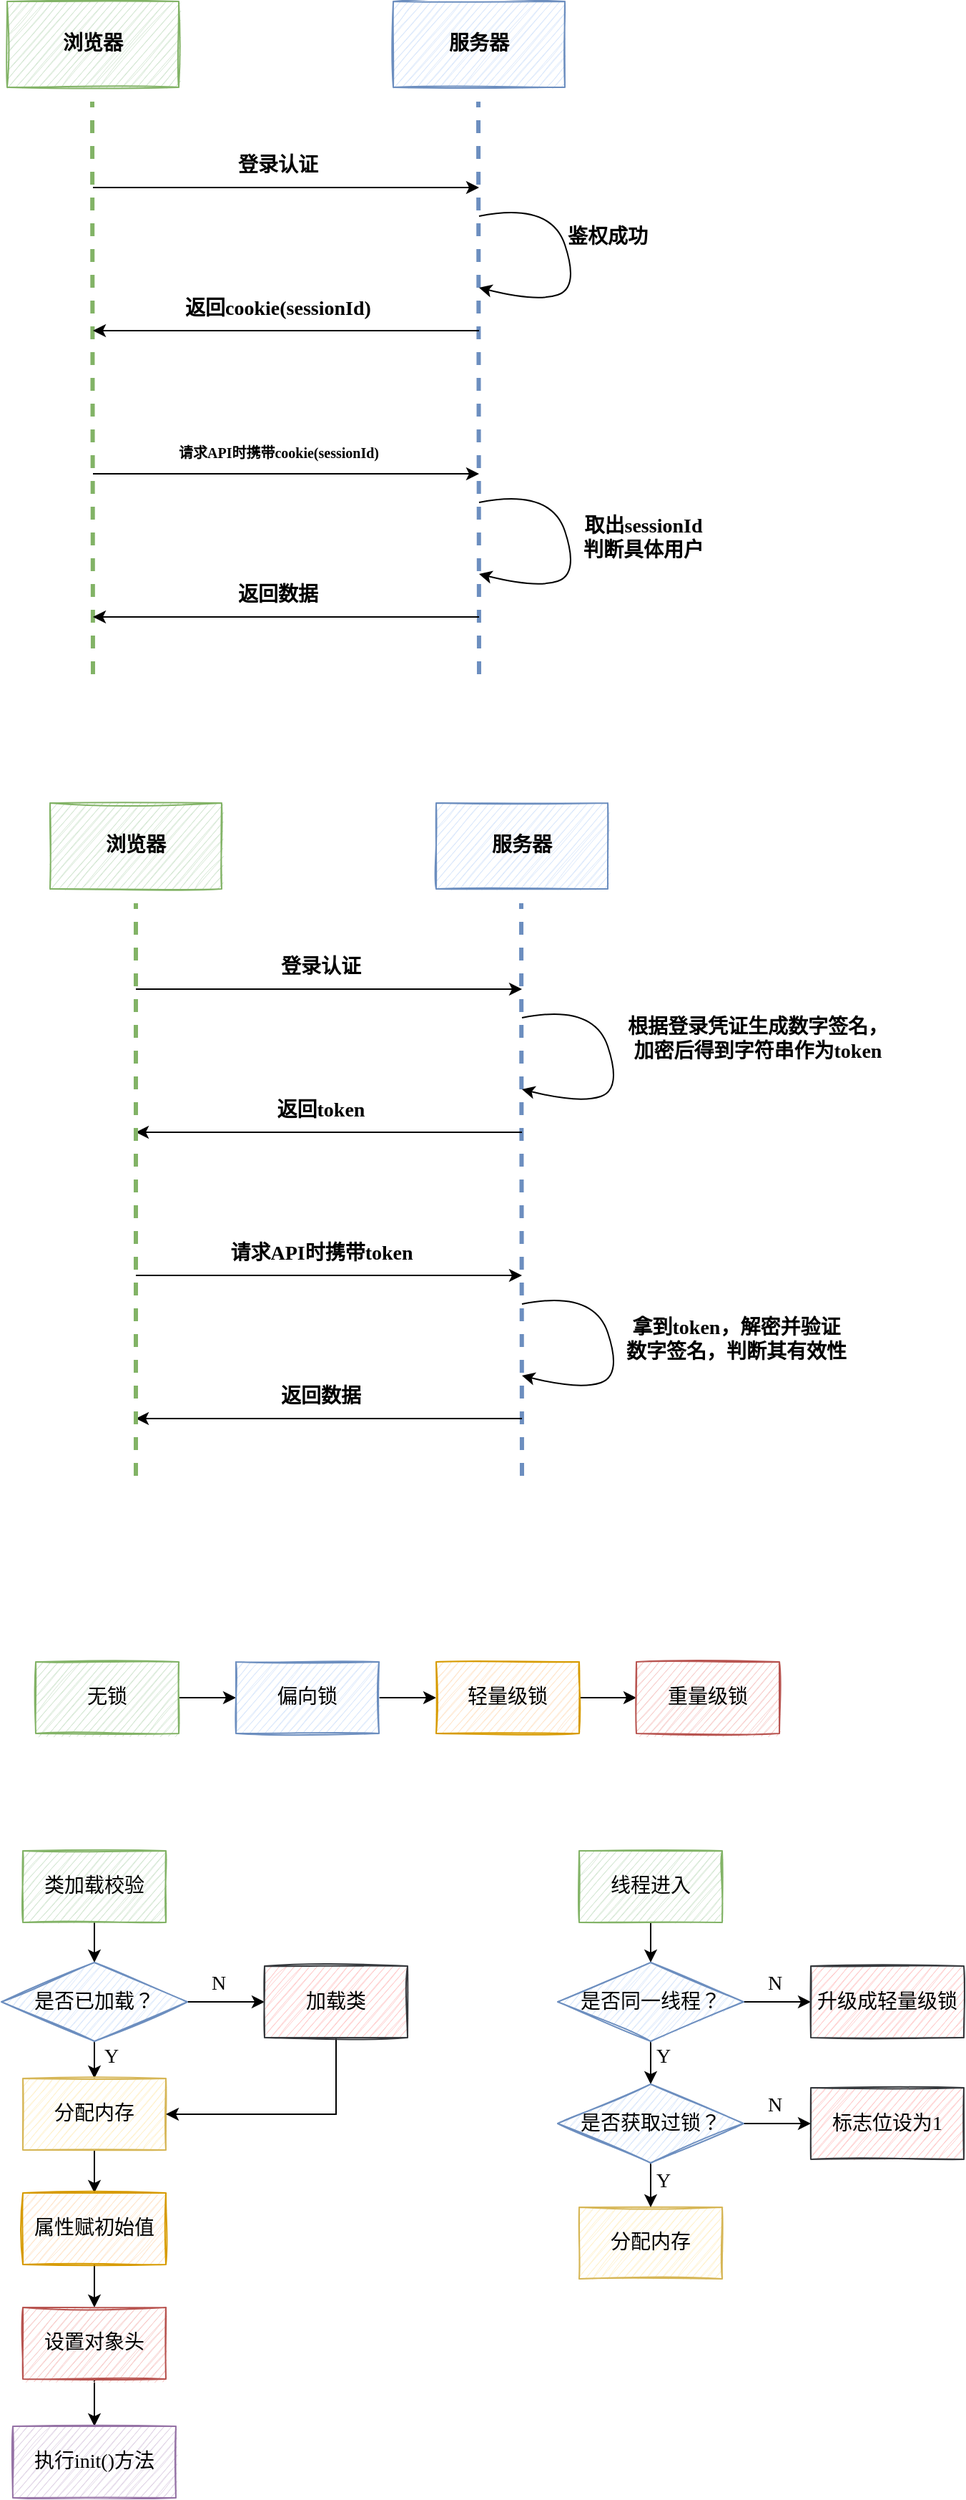 <mxfile version="18.1.2" type="github">
  <diagram id="XjVkoh3s6qNT3mLwqElE" name="第 1 页">
    <mxGraphModel dx="1697" dy="917" grid="0" gridSize="10" guides="1" tooltips="1" connect="1" arrows="1" fold="1" page="1" pageScale="1" pageWidth="827" pageHeight="1169" math="0" shadow="0">
      <root>
        <mxCell id="0" />
        <mxCell id="1" parent="0" />
        <mxCell id="EwMLj1MMuvyPxPRpaQWR-1" value="" style="group;fontStyle=1" parent="1" vertex="1" connectable="0">
          <mxGeometry x="90" y="50" width="500" height="450" as="geometry" />
        </mxCell>
        <mxCell id="jYE5WnwlVPZ0vAVxvm49-1" value="浏览器" style="rounded=0;whiteSpace=wrap;html=1;fontFamily=Lucida Console;fillColor=#d5e8d4;strokeColor=#82b366;sketch=1;fontSize=14;fontStyle=1" parent="EwMLj1MMuvyPxPRpaQWR-1" vertex="1">
          <mxGeometry width="120" height="60" as="geometry" />
        </mxCell>
        <mxCell id="jYE5WnwlVPZ0vAVxvm49-2" value="" style="endArrow=none;html=1;rounded=0;dashed=1;fontFamily=Lucida Console;fillColor=#d5e8d4;strokeColor=#82b366;fontSize=14;fontStyle=1;strokeWidth=3;" parent="EwMLj1MMuvyPxPRpaQWR-1" edge="1">
          <mxGeometry width="50" height="50" relative="1" as="geometry">
            <mxPoint x="60" y="470" as="sourcePoint" />
            <mxPoint x="59.5" y="70" as="targetPoint" />
          </mxGeometry>
        </mxCell>
        <mxCell id="jYE5WnwlVPZ0vAVxvm49-3" value="服务器" style="rounded=0;whiteSpace=wrap;html=1;fontFamily=Lucida Console;fillColor=#dae8fc;strokeColor=#6c8ebf;sketch=1;fontSize=14;fontStyle=1" parent="EwMLj1MMuvyPxPRpaQWR-1" vertex="1">
          <mxGeometry x="270" width="120" height="60" as="geometry" />
        </mxCell>
        <mxCell id="jYE5WnwlVPZ0vAVxvm49-4" value="" style="endArrow=none;html=1;rounded=0;dashed=1;fontFamily=Lucida Console;fillColor=#dae8fc;strokeColor=#6c8ebf;fontSize=14;fontStyle=1;strokeWidth=3;" parent="EwMLj1MMuvyPxPRpaQWR-1" edge="1">
          <mxGeometry width="50" height="50" relative="1" as="geometry">
            <mxPoint x="330" y="470" as="sourcePoint" />
            <mxPoint x="329.5" y="70" as="targetPoint" />
          </mxGeometry>
        </mxCell>
        <mxCell id="jYE5WnwlVPZ0vAVxvm49-5" value="" style="endArrow=classic;html=1;rounded=0;targetPerimeterSpacing=0;startArrow=none;startFill=0;endFill=1;fontFamily=Lucida Console;fontSize=14;fontStyle=1" parent="EwMLj1MMuvyPxPRpaQWR-1" edge="1">
          <mxGeometry width="50" height="50" relative="1" as="geometry">
            <mxPoint x="60" y="130" as="sourcePoint" />
            <mxPoint x="330" y="130" as="targetPoint" />
          </mxGeometry>
        </mxCell>
        <mxCell id="jYE5WnwlVPZ0vAVxvm49-6" value="" style="endArrow=none;html=1;rounded=0;targetPerimeterSpacing=0;startArrow=classic;startFill=1;endFill=0;fontFamily=Lucida Console;fontSize=14;fontStyle=1" parent="EwMLj1MMuvyPxPRpaQWR-1" edge="1">
          <mxGeometry width="50" height="50" relative="1" as="geometry">
            <mxPoint x="60" y="230" as="sourcePoint" />
            <mxPoint x="330" y="230" as="targetPoint" />
          </mxGeometry>
        </mxCell>
        <mxCell id="jYE5WnwlVPZ0vAVxvm49-7" value="" style="endArrow=classic;html=1;rounded=0;targetPerimeterSpacing=0;startArrow=none;startFill=0;endFill=1;fontFamily=Lucida Console;fontSize=14;fontStyle=1" parent="EwMLj1MMuvyPxPRpaQWR-1" edge="1">
          <mxGeometry width="50" height="50" relative="1" as="geometry">
            <mxPoint x="60" y="330" as="sourcePoint" />
            <mxPoint x="330" y="330" as="targetPoint" />
          </mxGeometry>
        </mxCell>
        <mxCell id="jYE5WnwlVPZ0vAVxvm49-8" value="登录认证" style="text;html=1;strokeColor=none;fillColor=none;align=center;verticalAlign=middle;whiteSpace=wrap;rounded=0;fontFamily=Lucida Console;fontSize=14;fontStyle=1" parent="EwMLj1MMuvyPxPRpaQWR-1" vertex="1">
          <mxGeometry x="130" y="100" width="119" height="30" as="geometry" />
        </mxCell>
        <mxCell id="jYE5WnwlVPZ0vAVxvm49-9" value="返回cookie(sessionId)" style="text;html=1;strokeColor=none;fillColor=none;align=center;verticalAlign=middle;whiteSpace=wrap;rounded=0;fontFamily=Lucida Console;fontSize=14;fontStyle=1" parent="EwMLj1MMuvyPxPRpaQWR-1" vertex="1">
          <mxGeometry x="94" y="200" width="191" height="30" as="geometry" />
        </mxCell>
        <mxCell id="jYE5WnwlVPZ0vAVxvm49-10" value="请求API时携带cookie(sessionId)" style="text;html=1;strokeColor=none;fillColor=none;align=center;verticalAlign=middle;whiteSpace=wrap;rounded=0;fontFamily=Lucida Console;fontSize=10;fontStyle=1" parent="EwMLj1MMuvyPxPRpaQWR-1" vertex="1">
          <mxGeometry x="74.5" y="300" width="230" height="30" as="geometry" />
        </mxCell>
        <mxCell id="jYE5WnwlVPZ0vAVxvm49-11" value="" style="curved=1;endArrow=classic;html=1;rounded=0;targetPerimeterSpacing=0;fontFamily=Lucida Console;fontSize=14;fontStyle=1" parent="EwMLj1MMuvyPxPRpaQWR-1" edge="1">
          <mxGeometry width="50" height="50" relative="1" as="geometry">
            <mxPoint x="330" y="150" as="sourcePoint" />
            <mxPoint x="330" y="200" as="targetPoint" />
            <Array as="points">
              <mxPoint x="380" y="140" />
              <mxPoint x="400" y="200" />
              <mxPoint x="370" y="210" />
            </Array>
          </mxGeometry>
        </mxCell>
        <mxCell id="jYE5WnwlVPZ0vAVxvm49-12" value="鉴权成功" style="text;html=1;strokeColor=none;fillColor=none;align=center;verticalAlign=middle;whiteSpace=wrap;rounded=0;fontFamily=Lucida Console;fontSize=14;fontStyle=1" parent="EwMLj1MMuvyPxPRpaQWR-1" vertex="1">
          <mxGeometry x="390" y="150" width="60" height="30" as="geometry" />
        </mxCell>
        <mxCell id="jYE5WnwlVPZ0vAVxvm49-13" value="" style="curved=1;endArrow=classic;html=1;rounded=0;targetPerimeterSpacing=0;fontFamily=Lucida Console;fontSize=14;fontStyle=1" parent="EwMLj1MMuvyPxPRpaQWR-1" edge="1">
          <mxGeometry width="50" height="50" relative="1" as="geometry">
            <mxPoint x="330" y="350" as="sourcePoint" />
            <mxPoint x="330" y="400" as="targetPoint" />
            <Array as="points">
              <mxPoint x="380" y="340" />
              <mxPoint x="400" y="400" />
              <mxPoint x="370" y="410" />
            </Array>
          </mxGeometry>
        </mxCell>
        <mxCell id="jYE5WnwlVPZ0vAVxvm49-14" value="取出sessionId&lt;br style=&quot;font-size: 14px;&quot;&gt;判断具体用户" style="text;html=1;strokeColor=none;fillColor=none;align=center;verticalAlign=middle;whiteSpace=wrap;rounded=0;fontFamily=Lucida Console;fontSize=14;fontStyle=1" parent="EwMLj1MMuvyPxPRpaQWR-1" vertex="1">
          <mxGeometry x="390" y="360" width="110" height="30" as="geometry" />
        </mxCell>
        <mxCell id="dwg1_KrbQBoSWfs_JqFU-19" value="" style="endArrow=none;html=1;rounded=0;targetPerimeterSpacing=0;startArrow=classic;startFill=1;endFill=0;fontFamily=Lucida Console;fontSize=14;fontStyle=1" parent="EwMLj1MMuvyPxPRpaQWR-1" edge="1">
          <mxGeometry width="50" height="50" relative="1" as="geometry">
            <mxPoint x="60" y="430" as="sourcePoint" />
            <mxPoint x="330" y="430" as="targetPoint" />
          </mxGeometry>
        </mxCell>
        <mxCell id="dwg1_KrbQBoSWfs_JqFU-20" value="返回数据" style="text;html=1;strokeColor=none;fillColor=none;align=center;verticalAlign=middle;whiteSpace=wrap;rounded=0;fontFamily=Lucida Console;fontSize=14;fontStyle=1" parent="EwMLj1MMuvyPxPRpaQWR-1" vertex="1">
          <mxGeometry x="94" y="400" width="191" height="30" as="geometry" />
        </mxCell>
        <mxCell id="dwg1_KrbQBoSWfs_JqFU-1" value="" style="group;fontStyle=1;strokeWidth=2;" parent="1" vertex="1" connectable="0">
          <mxGeometry x="120" y="610" width="580" height="450" as="geometry" />
        </mxCell>
        <mxCell id="dwg1_KrbQBoSWfs_JqFU-2" value="浏览器" style="rounded=0;whiteSpace=wrap;html=1;fontFamily=Lucida Console;fillColor=#d5e8d4;strokeColor=#82b366;sketch=1;fontSize=14;fontStyle=1" parent="dwg1_KrbQBoSWfs_JqFU-1" vertex="1">
          <mxGeometry width="120" height="60" as="geometry" />
        </mxCell>
        <mxCell id="dwg1_KrbQBoSWfs_JqFU-4" value="服务器" style="rounded=0;whiteSpace=wrap;html=1;fontFamily=Lucida Console;fillColor=#dae8fc;strokeColor=#6c8ebf;sketch=1;fontSize=14;fontStyle=1" parent="dwg1_KrbQBoSWfs_JqFU-1" vertex="1">
          <mxGeometry x="270" width="120" height="60" as="geometry" />
        </mxCell>
        <mxCell id="dwg1_KrbQBoSWfs_JqFU-5" value="" style="endArrow=none;html=1;rounded=0;dashed=1;fontFamily=Lucida Console;fillColor=#dae8fc;strokeColor=#6c8ebf;fontSize=14;fontStyle=1;strokeWidth=3;" parent="dwg1_KrbQBoSWfs_JqFU-1" edge="1">
          <mxGeometry width="50" height="50" relative="1" as="geometry">
            <mxPoint x="330" y="470" as="sourcePoint" />
            <mxPoint x="329.5" y="70" as="targetPoint" />
          </mxGeometry>
        </mxCell>
        <mxCell id="dwg1_KrbQBoSWfs_JqFU-6" value="" style="endArrow=classic;html=1;rounded=0;targetPerimeterSpacing=0;startArrow=none;startFill=0;endFill=1;fontFamily=Lucida Console;fontSize=14;fontStyle=1" parent="dwg1_KrbQBoSWfs_JqFU-1" edge="1">
          <mxGeometry width="50" height="50" relative="1" as="geometry">
            <mxPoint x="60" y="130" as="sourcePoint" />
            <mxPoint x="330" y="130" as="targetPoint" />
          </mxGeometry>
        </mxCell>
        <mxCell id="dwg1_KrbQBoSWfs_JqFU-7" value="" style="endArrow=none;html=1;rounded=0;targetPerimeterSpacing=0;startArrow=classic;startFill=1;endFill=0;fontFamily=Lucida Console;fontSize=14;fontStyle=1" parent="dwg1_KrbQBoSWfs_JqFU-1" edge="1">
          <mxGeometry width="50" height="50" relative="1" as="geometry">
            <mxPoint x="60" y="230" as="sourcePoint" />
            <mxPoint x="330" y="230" as="targetPoint" />
          </mxGeometry>
        </mxCell>
        <mxCell id="dwg1_KrbQBoSWfs_JqFU-8" value="" style="endArrow=classic;html=1;rounded=0;targetPerimeterSpacing=0;startArrow=none;startFill=0;endFill=1;fontFamily=Lucida Console;fontSize=14;fontStyle=1" parent="dwg1_KrbQBoSWfs_JqFU-1" edge="1">
          <mxGeometry width="50" height="50" relative="1" as="geometry">
            <mxPoint x="60" y="330" as="sourcePoint" />
            <mxPoint x="330" y="330" as="targetPoint" />
          </mxGeometry>
        </mxCell>
        <mxCell id="dwg1_KrbQBoSWfs_JqFU-9" value="登录认证" style="text;html=1;strokeColor=none;fillColor=none;align=center;verticalAlign=middle;whiteSpace=wrap;rounded=0;fontFamily=Lucida Console;fontSize=14;fontStyle=1" parent="dwg1_KrbQBoSWfs_JqFU-1" vertex="1">
          <mxGeometry x="130" y="100" width="119" height="30" as="geometry" />
        </mxCell>
        <mxCell id="dwg1_KrbQBoSWfs_JqFU-10" value="返回token" style="text;html=1;strokeColor=none;fillColor=none;align=center;verticalAlign=middle;whiteSpace=wrap;rounded=0;fontFamily=Lucida Console;fontSize=14;fontStyle=1" parent="dwg1_KrbQBoSWfs_JqFU-1" vertex="1">
          <mxGeometry x="94" y="200" width="191" height="30" as="geometry" />
        </mxCell>
        <mxCell id="dwg1_KrbQBoSWfs_JqFU-11" value="请求API时携带token" style="text;html=1;strokeColor=none;fillColor=none;align=center;verticalAlign=middle;whiteSpace=wrap;rounded=0;fontFamily=Lucida Console;fontSize=14;fontStyle=1" parent="dwg1_KrbQBoSWfs_JqFU-1" vertex="1">
          <mxGeometry x="74.5" y="300" width="230" height="30" as="geometry" />
        </mxCell>
        <mxCell id="dwg1_KrbQBoSWfs_JqFU-12" value="" style="curved=1;endArrow=classic;html=1;rounded=0;targetPerimeterSpacing=0;fontFamily=Lucida Console;fontSize=14;fontStyle=1" parent="dwg1_KrbQBoSWfs_JqFU-1" edge="1">
          <mxGeometry width="50" height="50" relative="1" as="geometry">
            <mxPoint x="330" y="150" as="sourcePoint" />
            <mxPoint x="330" y="200" as="targetPoint" />
            <Array as="points">
              <mxPoint x="380" y="140" />
              <mxPoint x="400" y="200" />
              <mxPoint x="370" y="210" />
            </Array>
          </mxGeometry>
        </mxCell>
        <mxCell id="dwg1_KrbQBoSWfs_JqFU-13" value="根据登录凭证生成数字签名，加密后得到字符串作为token" style="text;html=1;strokeColor=none;fillColor=none;align=center;verticalAlign=middle;whiteSpace=wrap;rounded=0;fontFamily=Lucida Console;fontSize=14;fontStyle=1" parent="dwg1_KrbQBoSWfs_JqFU-1" vertex="1">
          <mxGeometry x="400" y="150" width="190" height="30" as="geometry" />
        </mxCell>
        <mxCell id="dwg1_KrbQBoSWfs_JqFU-14" value="" style="curved=1;endArrow=classic;html=1;rounded=0;targetPerimeterSpacing=0;fontFamily=Lucida Console;fontSize=14;fontStyle=1" parent="dwg1_KrbQBoSWfs_JqFU-1" edge="1">
          <mxGeometry width="50" height="50" relative="1" as="geometry">
            <mxPoint x="330" y="350" as="sourcePoint" />
            <mxPoint x="330" y="400" as="targetPoint" />
            <Array as="points">
              <mxPoint x="380" y="340" />
              <mxPoint x="400" y="400" />
              <mxPoint x="370" y="410" />
            </Array>
          </mxGeometry>
        </mxCell>
        <mxCell id="dwg1_KrbQBoSWfs_JqFU-15" value="拿到token，解密并验证数字签名，判断其有效性" style="text;html=1;strokeColor=none;fillColor=none;align=center;verticalAlign=middle;whiteSpace=wrap;rounded=0;fontFamily=Lucida Console;fontSize=14;fontStyle=1" parent="dwg1_KrbQBoSWfs_JqFU-1" vertex="1">
          <mxGeometry x="400" y="360" width="160" height="30" as="geometry" />
        </mxCell>
        <mxCell id="dwg1_KrbQBoSWfs_JqFU-17" value="" style="endArrow=none;html=1;rounded=0;targetPerimeterSpacing=0;startArrow=classic;startFill=1;endFill=0;fontFamily=Lucida Console;fontSize=14;fontStyle=1" parent="dwg1_KrbQBoSWfs_JqFU-1" edge="1">
          <mxGeometry width="50" height="50" relative="1" as="geometry">
            <mxPoint x="60" y="430" as="sourcePoint" />
            <mxPoint x="330" y="430" as="targetPoint" />
          </mxGeometry>
        </mxCell>
        <mxCell id="dwg1_KrbQBoSWfs_JqFU-18" value="返回数据" style="text;html=1;strokeColor=none;fillColor=none;align=center;verticalAlign=middle;whiteSpace=wrap;rounded=0;fontFamily=Lucida Console;fontSize=14;fontStyle=1" parent="dwg1_KrbQBoSWfs_JqFU-1" vertex="1">
          <mxGeometry x="94" y="400" width="191" height="30" as="geometry" />
        </mxCell>
        <mxCell id="dwg1_KrbQBoSWfs_JqFU-3" value="" style="endArrow=none;html=1;rounded=0;dashed=1;fontFamily=Lucida Console;fillColor=#d5e8d4;strokeColor=#82b366;fontSize=14;fontStyle=1;strokeWidth=3;" parent="1" edge="1">
          <mxGeometry width="50" height="50" relative="1" as="geometry">
            <mxPoint x="180" y="1080" as="sourcePoint" />
            <mxPoint x="180" y="680" as="targetPoint" />
          </mxGeometry>
        </mxCell>
        <mxCell id="j4RgRAAIpv4N41BMO8a8-6" style="edgeStyle=orthogonalEdgeStyle;rounded=0;orthogonalLoop=1;jettySize=auto;html=1;exitX=1;exitY=0.5;exitDx=0;exitDy=0;entryX=0;entryY=0.5;entryDx=0;entryDy=0;fontFamily=Lucida Console;fontSize=14;" edge="1" parent="1" source="j4RgRAAIpv4N41BMO8a8-1" target="j4RgRAAIpv4N41BMO8a8-2">
          <mxGeometry relative="1" as="geometry" />
        </mxCell>
        <mxCell id="j4RgRAAIpv4N41BMO8a8-1" value="无锁" style="rounded=0;whiteSpace=wrap;html=1;fontFamily=Lucida Console;fontSize=14;fillColor=#d5e8d4;strokeColor=#82b366;sketch=1;" vertex="1" parent="1">
          <mxGeometry x="110" y="1210" width="100" height="50" as="geometry" />
        </mxCell>
        <mxCell id="j4RgRAAIpv4N41BMO8a8-7" style="edgeStyle=orthogonalEdgeStyle;rounded=0;orthogonalLoop=1;jettySize=auto;html=1;exitX=1;exitY=0.5;exitDx=0;exitDy=0;fontFamily=Lucida Console;fontSize=14;" edge="1" parent="1" source="j4RgRAAIpv4N41BMO8a8-2" target="j4RgRAAIpv4N41BMO8a8-3">
          <mxGeometry relative="1" as="geometry" />
        </mxCell>
        <mxCell id="j4RgRAAIpv4N41BMO8a8-2" value="偏向锁" style="rounded=0;whiteSpace=wrap;html=1;fontFamily=Lucida Console;fontSize=14;fillColor=#dae8fc;strokeColor=#6c8ebf;sketch=1;" vertex="1" parent="1">
          <mxGeometry x="250" y="1210" width="100" height="50" as="geometry" />
        </mxCell>
        <mxCell id="j4RgRAAIpv4N41BMO8a8-8" style="edgeStyle=orthogonalEdgeStyle;rounded=0;orthogonalLoop=1;jettySize=auto;html=1;exitX=1;exitY=0.5;exitDx=0;exitDy=0;entryX=0;entryY=0.5;entryDx=0;entryDy=0;fontFamily=Lucida Console;fontSize=14;" edge="1" parent="1" source="j4RgRAAIpv4N41BMO8a8-3" target="j4RgRAAIpv4N41BMO8a8-4">
          <mxGeometry relative="1" as="geometry" />
        </mxCell>
        <mxCell id="j4RgRAAIpv4N41BMO8a8-3" value="轻量级锁" style="rounded=0;whiteSpace=wrap;html=1;fontFamily=Lucida Console;fontSize=14;fillColor=#ffe6cc;strokeColor=#d79b00;sketch=1;" vertex="1" parent="1">
          <mxGeometry x="390" y="1210" width="100" height="50" as="geometry" />
        </mxCell>
        <mxCell id="j4RgRAAIpv4N41BMO8a8-4" value="重量级锁" style="rounded=0;whiteSpace=wrap;html=1;fontFamily=Lucida Console;fontSize=14;fillColor=#f8cecc;strokeColor=#b85450;sketch=1;" vertex="1" parent="1">
          <mxGeometry x="530" y="1210" width="100" height="50" as="geometry" />
        </mxCell>
        <mxCell id="j4RgRAAIpv4N41BMO8a8-18" style="edgeStyle=orthogonalEdgeStyle;rounded=0;orthogonalLoop=1;jettySize=auto;html=1;exitX=0.5;exitY=1;exitDx=0;exitDy=0;entryX=0.5;entryY=0;entryDx=0;entryDy=0;fontFamily=Lucida Console;fontSize=14;fontColor=#000000;" edge="1" parent="1" source="j4RgRAAIpv4N41BMO8a8-10" target="j4RgRAAIpv4N41BMO8a8-11">
          <mxGeometry relative="1" as="geometry" />
        </mxCell>
        <mxCell id="j4RgRAAIpv4N41BMO8a8-10" value="类加载校验" style="rounded=0;whiteSpace=wrap;html=1;sketch=1;fontFamily=Lucida Console;fontSize=14;fontStyle=0;fillColor=#d5e8d4;strokeColor=#82b366;" vertex="1" parent="1">
          <mxGeometry x="101" y="1342" width="100" height="50" as="geometry" />
        </mxCell>
        <mxCell id="j4RgRAAIpv4N41BMO8a8-19" style="edgeStyle=orthogonalEdgeStyle;rounded=0;orthogonalLoop=1;jettySize=auto;html=1;exitX=0.5;exitY=1;exitDx=0;exitDy=0;entryX=0.5;entryY=0;entryDx=0;entryDy=0;fontFamily=Lucida Console;fontSize=14;fontColor=#000000;" edge="1" parent="1" source="j4RgRAAIpv4N41BMO8a8-11" target="j4RgRAAIpv4N41BMO8a8-12">
          <mxGeometry relative="1" as="geometry" />
        </mxCell>
        <mxCell id="j4RgRAAIpv4N41BMO8a8-23" style="edgeStyle=orthogonalEdgeStyle;rounded=0;orthogonalLoop=1;jettySize=auto;html=1;exitX=1;exitY=0.5;exitDx=0;exitDy=0;entryX=0;entryY=0.5;entryDx=0;entryDy=0;fontFamily=Lucida Console;fontSize=14;fontColor=#000000;" edge="1" parent="1" source="j4RgRAAIpv4N41BMO8a8-11" target="j4RgRAAIpv4N41BMO8a8-17">
          <mxGeometry relative="1" as="geometry" />
        </mxCell>
        <mxCell id="j4RgRAAIpv4N41BMO8a8-11" value="是否已加载？" style="rhombus;whiteSpace=wrap;html=1;sketch=1;fontFamily=Lucida Console;fontSize=14;fillColor=#dae8fc;strokeColor=#6c8ebf;" vertex="1" parent="1">
          <mxGeometry x="86" y="1420" width="130" height="55" as="geometry" />
        </mxCell>
        <mxCell id="j4RgRAAIpv4N41BMO8a8-20" style="edgeStyle=orthogonalEdgeStyle;rounded=0;orthogonalLoop=1;jettySize=auto;html=1;exitX=0.5;exitY=1;exitDx=0;exitDy=0;entryX=0.5;entryY=0;entryDx=0;entryDy=0;fontFamily=Lucida Console;fontSize=14;fontColor=#000000;" edge="1" parent="1" source="j4RgRAAIpv4N41BMO8a8-12" target="j4RgRAAIpv4N41BMO8a8-13">
          <mxGeometry relative="1" as="geometry" />
        </mxCell>
        <mxCell id="j4RgRAAIpv4N41BMO8a8-12" value="分配内存" style="rounded=0;whiteSpace=wrap;html=1;sketch=1;fontFamily=Lucida Console;fontSize=14;fillColor=#fff2cc;strokeColor=#d6b656;" vertex="1" parent="1">
          <mxGeometry x="101" y="1501" width="100" height="50" as="geometry" />
        </mxCell>
        <mxCell id="j4RgRAAIpv4N41BMO8a8-21" style="edgeStyle=orthogonalEdgeStyle;rounded=0;orthogonalLoop=1;jettySize=auto;html=1;exitX=0.5;exitY=1;exitDx=0;exitDy=0;entryX=0.5;entryY=0;entryDx=0;entryDy=0;fontFamily=Lucida Console;fontSize=14;fontColor=#000000;" edge="1" parent="1" source="j4RgRAAIpv4N41BMO8a8-13" target="j4RgRAAIpv4N41BMO8a8-14">
          <mxGeometry relative="1" as="geometry" />
        </mxCell>
        <mxCell id="j4RgRAAIpv4N41BMO8a8-13" value="属性赋初始值" style="rounded=0;whiteSpace=wrap;html=1;sketch=1;fontFamily=Lucida Console;fontSize=14;fillColor=#ffe6cc;strokeColor=#d79b00;" vertex="1" parent="1">
          <mxGeometry x="101" y="1581" width="100" height="50" as="geometry" />
        </mxCell>
        <mxCell id="j4RgRAAIpv4N41BMO8a8-22" style="edgeStyle=orthogonalEdgeStyle;rounded=0;orthogonalLoop=1;jettySize=auto;html=1;exitX=0.5;exitY=1;exitDx=0;exitDy=0;fontFamily=Lucida Console;fontSize=14;fontColor=#000000;entryX=0.5;entryY=0;entryDx=0;entryDy=0;" edge="1" parent="1" source="j4RgRAAIpv4N41BMO8a8-14" target="j4RgRAAIpv4N41BMO8a8-15">
          <mxGeometry relative="1" as="geometry">
            <mxPoint x="151" y="1734.429" as="targetPoint" />
          </mxGeometry>
        </mxCell>
        <mxCell id="j4RgRAAIpv4N41BMO8a8-14" value="设置对象头" style="rounded=0;whiteSpace=wrap;html=1;sketch=1;fontFamily=Lucida Console;fontSize=14;fillColor=#f8cecc;strokeColor=#b85450;" vertex="1" parent="1">
          <mxGeometry x="101" y="1661" width="100" height="50" as="geometry" />
        </mxCell>
        <mxCell id="j4RgRAAIpv4N41BMO8a8-15" value="执行init()方法" style="rounded=0;whiteSpace=wrap;html=1;sketch=1;fontFamily=Lucida Console;fontSize=14;fillColor=#e1d5e7;strokeColor=#9673a6;" vertex="1" parent="1">
          <mxGeometry x="94" y="1744" width="114" height="50" as="geometry" />
        </mxCell>
        <mxCell id="j4RgRAAIpv4N41BMO8a8-24" style="edgeStyle=orthogonalEdgeStyle;rounded=0;orthogonalLoop=1;jettySize=auto;html=1;exitX=0.5;exitY=1;exitDx=0;exitDy=0;entryX=1;entryY=0.5;entryDx=0;entryDy=0;fontFamily=Lucida Console;fontSize=14;fontColor=#000000;" edge="1" parent="1" source="j4RgRAAIpv4N41BMO8a8-17" target="j4RgRAAIpv4N41BMO8a8-12">
          <mxGeometry relative="1" as="geometry" />
        </mxCell>
        <mxCell id="j4RgRAAIpv4N41BMO8a8-17" value="加载类" style="rounded=0;whiteSpace=wrap;html=1;sketch=1;fontFamily=Lucida Console;fontSize=14;fontStyle=0;fillColor=#ffcccc;strokeColor=#36393d;" vertex="1" parent="1">
          <mxGeometry x="270" y="1422.5" width="100" height="50" as="geometry" />
        </mxCell>
        <mxCell id="j4RgRAAIpv4N41BMO8a8-26" value="Y" style="text;html=1;strokeColor=none;fillColor=none;align=center;verticalAlign=middle;whiteSpace=wrap;rounded=0;sketch=1;fontFamily=Lucida Console;fontSize=14;fontColor=#000000;" vertex="1" parent="1">
          <mxGeometry x="133" y="1471" width="60" height="30" as="geometry" />
        </mxCell>
        <mxCell id="j4RgRAAIpv4N41BMO8a8-27" value="N" style="text;html=1;strokeColor=none;fillColor=none;align=center;verticalAlign=middle;whiteSpace=wrap;rounded=0;sketch=1;fontFamily=Lucida Console;fontSize=14;fontColor=#000000;" vertex="1" parent="1">
          <mxGeometry x="208" y="1420" width="60" height="30" as="geometry" />
        </mxCell>
        <mxCell id="j4RgRAAIpv4N41BMO8a8-28" style="edgeStyle=orthogonalEdgeStyle;rounded=0;orthogonalLoop=1;jettySize=auto;html=1;exitX=0.5;exitY=1;exitDx=0;exitDy=0;entryX=0.5;entryY=0;entryDx=0;entryDy=0;fontFamily=Lucida Console;fontSize=14;fontColor=#000000;" edge="1" parent="1" source="j4RgRAAIpv4N41BMO8a8-29" target="j4RgRAAIpv4N41BMO8a8-32">
          <mxGeometry relative="1" as="geometry" />
        </mxCell>
        <mxCell id="j4RgRAAIpv4N41BMO8a8-29" value="线程进入" style="rounded=0;whiteSpace=wrap;html=1;sketch=1;fontFamily=Lucida Console;fontSize=14;fontStyle=0;fillColor=#d5e8d4;strokeColor=#82b366;" vertex="1" parent="1">
          <mxGeometry x="490" y="1342" width="100" height="50" as="geometry" />
        </mxCell>
        <mxCell id="j4RgRAAIpv4N41BMO8a8-31" style="edgeStyle=orthogonalEdgeStyle;rounded=0;orthogonalLoop=1;jettySize=auto;html=1;exitX=1;exitY=0.5;exitDx=0;exitDy=0;entryX=0;entryY=0.5;entryDx=0;entryDy=0;fontFamily=Lucida Console;fontSize=14;fontColor=#000000;" edge="1" parent="1" source="j4RgRAAIpv4N41BMO8a8-32" target="j4RgRAAIpv4N41BMO8a8-41">
          <mxGeometry relative="1" as="geometry" />
        </mxCell>
        <mxCell id="j4RgRAAIpv4N41BMO8a8-48" style="edgeStyle=orthogonalEdgeStyle;rounded=0;orthogonalLoop=1;jettySize=auto;html=1;entryX=0.5;entryY=0;entryDx=0;entryDy=0;fontFamily=Lucida Console;fontSize=14;fontColor=#000000;" edge="1" parent="1" source="j4RgRAAIpv4N41BMO8a8-32" target="j4RgRAAIpv4N41BMO8a8-44">
          <mxGeometry relative="1" as="geometry" />
        </mxCell>
        <mxCell id="j4RgRAAIpv4N41BMO8a8-32" value="是否同一线程？" style="rhombus;whiteSpace=wrap;html=1;sketch=1;fontFamily=Lucida Console;fontSize=14;fillColor=#dae8fc;strokeColor=#6c8ebf;" vertex="1" parent="1">
          <mxGeometry x="475" y="1420" width="130" height="55" as="geometry" />
        </mxCell>
        <mxCell id="j4RgRAAIpv4N41BMO8a8-34" value="分配内存" style="rounded=0;whiteSpace=wrap;html=1;sketch=1;fontFamily=Lucida Console;fontSize=14;fillColor=#fff2cc;strokeColor=#d6b656;" vertex="1" parent="1">
          <mxGeometry x="490" y="1591" width="100" height="50" as="geometry" />
        </mxCell>
        <mxCell id="j4RgRAAIpv4N41BMO8a8-41" value="升级成轻量级锁" style="rounded=0;whiteSpace=wrap;html=1;sketch=1;fontFamily=Lucida Console;fontSize=14;fontStyle=0;fillColor=#ffcccc;strokeColor=#36393d;" vertex="1" parent="1">
          <mxGeometry x="652" y="1422.5" width="107" height="50" as="geometry" />
        </mxCell>
        <mxCell id="j4RgRAAIpv4N41BMO8a8-42" value="Y" style="text;html=1;strokeColor=none;fillColor=none;align=center;verticalAlign=middle;whiteSpace=wrap;rounded=0;sketch=1;fontFamily=Lucida Console;fontSize=14;fontColor=#000000;" vertex="1" parent="1">
          <mxGeometry x="519" y="1471" width="60" height="30" as="geometry" />
        </mxCell>
        <mxCell id="j4RgRAAIpv4N41BMO8a8-43" value="N" style="text;html=1;strokeColor=none;fillColor=none;align=center;verticalAlign=middle;whiteSpace=wrap;rounded=0;sketch=1;fontFamily=Lucida Console;fontSize=14;fontColor=#000000;" vertex="1" parent="1">
          <mxGeometry x="597" y="1420" width="60" height="30" as="geometry" />
        </mxCell>
        <mxCell id="j4RgRAAIpv4N41BMO8a8-50" style="edgeStyle=orthogonalEdgeStyle;rounded=0;orthogonalLoop=1;jettySize=auto;html=1;exitX=0.5;exitY=1;exitDx=0;exitDy=0;entryX=0.5;entryY=0;entryDx=0;entryDy=0;fontFamily=Lucida Console;fontSize=14;fontColor=#000000;" edge="1" parent="1" source="j4RgRAAIpv4N41BMO8a8-44" target="j4RgRAAIpv4N41BMO8a8-34">
          <mxGeometry relative="1" as="geometry" />
        </mxCell>
        <mxCell id="j4RgRAAIpv4N41BMO8a8-52" style="edgeStyle=orthogonalEdgeStyle;rounded=0;orthogonalLoop=1;jettySize=auto;html=1;exitX=1;exitY=0.5;exitDx=0;exitDy=0;entryX=0;entryY=0.5;entryDx=0;entryDy=0;fontFamily=Lucida Console;fontSize=14;fontColor=#000000;" edge="1" parent="1" source="j4RgRAAIpv4N41BMO8a8-44" target="j4RgRAAIpv4N41BMO8a8-46">
          <mxGeometry relative="1" as="geometry" />
        </mxCell>
        <mxCell id="j4RgRAAIpv4N41BMO8a8-44" value="是否获取过锁？" style="rhombus;whiteSpace=wrap;html=1;sketch=1;fontFamily=Lucida Console;fontSize=14;fillColor=#dae8fc;strokeColor=#6c8ebf;" vertex="1" parent="1">
          <mxGeometry x="475" y="1505" width="130" height="55" as="geometry" />
        </mxCell>
        <mxCell id="j4RgRAAIpv4N41BMO8a8-46" value="标志位设为1" style="rounded=0;whiteSpace=wrap;html=1;sketch=1;fontFamily=Lucida Console;fontSize=14;fontStyle=0;fillColor=#ffcccc;strokeColor=#36393d;" vertex="1" parent="1">
          <mxGeometry x="652" y="1507.5" width="107" height="50" as="geometry" />
        </mxCell>
        <mxCell id="j4RgRAAIpv4N41BMO8a8-51" value="Y" style="text;html=1;strokeColor=none;fillColor=none;align=center;verticalAlign=middle;whiteSpace=wrap;rounded=0;sketch=1;fontFamily=Lucida Console;fontSize=14;fontColor=#000000;" vertex="1" parent="1">
          <mxGeometry x="519" y="1557.5" width="60" height="30" as="geometry" />
        </mxCell>
        <mxCell id="j4RgRAAIpv4N41BMO8a8-53" value="N" style="text;html=1;strokeColor=none;fillColor=none;align=center;verticalAlign=middle;whiteSpace=wrap;rounded=0;sketch=1;fontFamily=Lucida Console;fontSize=14;fontColor=#000000;" vertex="1" parent="1">
          <mxGeometry x="597" y="1505" width="60" height="30" as="geometry" />
        </mxCell>
      </root>
    </mxGraphModel>
  </diagram>
</mxfile>
